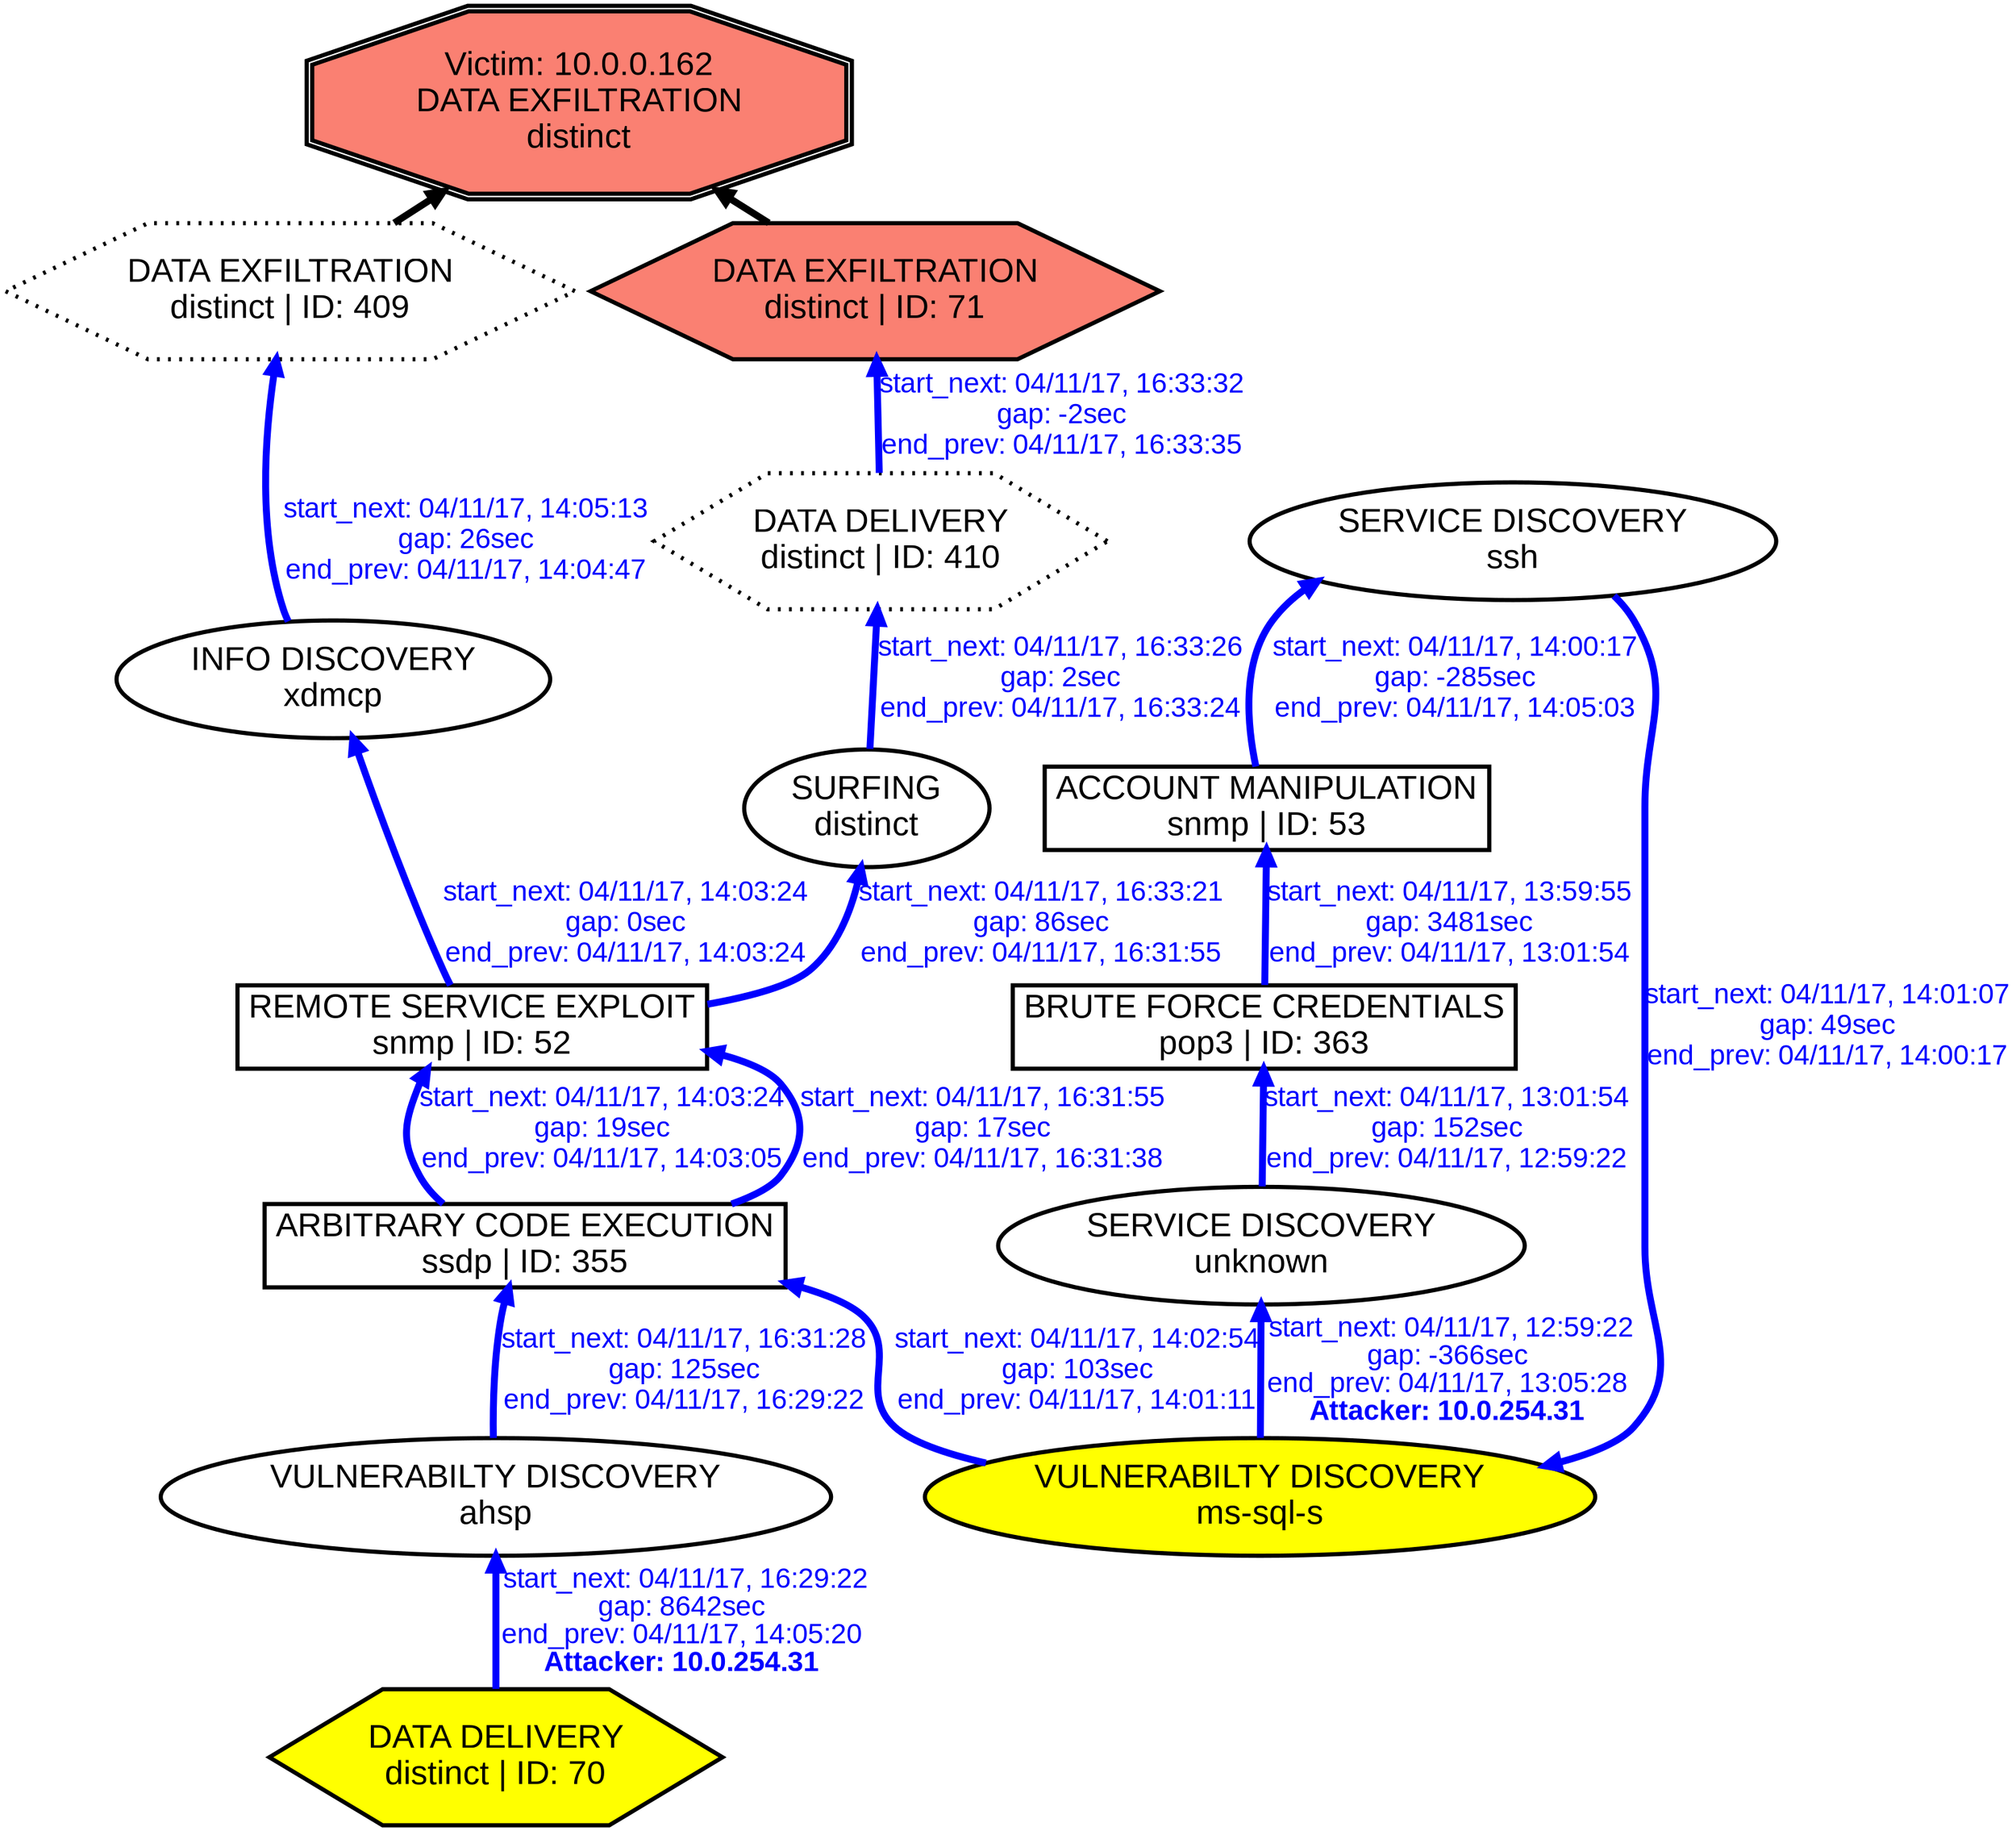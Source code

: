 digraph DATAEXFILTRATIONdistinct {
rankdir="BT"; 
 graph [ nodesep="0.1", ranksep="0.02"] 
 node [ fontname=Arial, fontsize=24,penwidth=3]; 
 edge [ fontname=Arial, fontsize=20,penwidth=5 ];
"Victim: 10.0.0.162
DATA EXFILTRATION
distinct" [shape=doubleoctagon, style=filled, fillcolor=salmon];
{ rank = max; "Victim: 10.0.0.162
DATA EXFILTRATION
distinct"}
"DATA EXFILTRATION
distinct | ID: 409" -> "Victim: 10.0.0.162
DATA EXFILTRATION
distinct"
"DATA EXFILTRATION
distinct | ID: 409" [style="filled,dotted", fillcolor= salmon]
"DATA EXFILTRATION
distinct | ID: 71" -> "Victim: 10.0.0.162
DATA EXFILTRATION
distinct"
"DATA EXFILTRATION
distinct | ID: 71" [style=filled, fillcolor= salmon]
{ rank=same; "DATA EXFILTRATION
distinct | ID: 409" "DATA EXFILTRATION
distinct | ID: 71"}
"VULNERABILTY DISCOVERY
ms-sql-s" [style=filled, fillcolor= yellow]
"VULNERABILTY DISCOVERY
ms-sql-s" -> "SERVICE DISCOVERY
unknown" [ color=blue] [label=<<font color="blue"> start_next: 04/11/17, 12:59:22<br/>gap: -366sec<br/>end_prev: 04/11/17, 13:05:28</font><br/><font color="blue"><b>Attacker: 10.0.254.31</b></font>>]
"SERVICE DISCOVERY
unknown" -> "BRUTE FORCE CREDENTIALS
pop3 | ID: 363" [ label="start_next: 04/11/17, 13:01:54
gap: 152sec
end_prev: 04/11/17, 12:59:22"][ fontcolor="blue" color=blue]
"BRUTE FORCE CREDENTIALS
pop3 | ID: 363" -> "ACCOUNT MANIPULATION
snmp | ID: 53" [ label="start_next: 04/11/17, 13:59:55
gap: 3481sec
end_prev: 04/11/17, 13:01:54"][ fontcolor="blue" color=blue]
"ACCOUNT MANIPULATION
snmp | ID: 53" -> "SERVICE DISCOVERY
ssh" [ label="start_next: 04/11/17, 14:00:17
gap: -285sec
end_prev: 04/11/17, 14:05:03"][ fontcolor="blue" color=blue]
"SERVICE DISCOVERY
ssh" -> "VULNERABILTY DISCOVERY
ms-sql-s" [ label="start_next: 04/11/17, 14:01:07
gap: 49sec
end_prev: 04/11/17, 14:00:17"][ fontcolor="blue" color=blue]
"VULNERABILTY DISCOVERY
ms-sql-s" -> "ARBITRARY CODE EXECUTION
ssdp | ID: 355" [ label="start_next: 04/11/17, 14:02:54
gap: 103sec
end_prev: 04/11/17, 14:01:11"][ fontcolor="blue" color=blue]
"ARBITRARY CODE EXECUTION
ssdp | ID: 355" -> "REMOTE SERVICE EXPLOIT
snmp | ID: 52" [ label="start_next: 04/11/17, 14:03:24
gap: 19sec
end_prev: 04/11/17, 14:03:05"][ fontcolor="blue" color=blue]
"REMOTE SERVICE EXPLOIT
snmp | ID: 52" -> "INFO DISCOVERY
xdmcp" [ label="start_next: 04/11/17, 14:03:24
gap: 0sec
end_prev: 04/11/17, 14:03:24"][ fontcolor="blue" color=blue]
"INFO DISCOVERY
xdmcp" -> "DATA EXFILTRATION
distinct | ID: 409" [ label="start_next: 04/11/17, 14:05:13
gap: 26sec
end_prev: 04/11/17, 14:04:47"][ fontcolor="blue" color=blue]
"DATA DELIVERY
distinct | ID: 70" [style=filled, fillcolor= yellow]
"DATA DELIVERY
distinct | ID: 70" -> "VULNERABILTY DISCOVERY
ahsp" [ color=blue] [label=<<font color="blue"> start_next: 04/11/17, 16:29:22<br/>gap: 8642sec<br/>end_prev: 04/11/17, 14:05:20</font><br/><font color="blue"><b>Attacker: 10.0.254.31</b></font>>]
"VULNERABILTY DISCOVERY
ahsp" -> "ARBITRARY CODE EXECUTION
ssdp | ID: 355" [ label="start_next: 04/11/17, 16:31:28
gap: 125sec
end_prev: 04/11/17, 16:29:22"][ fontcolor="blue" color=blue]
"ARBITRARY CODE EXECUTION
ssdp | ID: 355" -> "REMOTE SERVICE EXPLOIT
snmp | ID: 52" [ label="start_next: 04/11/17, 16:31:55
gap: 17sec
end_prev: 04/11/17, 16:31:38"][ fontcolor="blue" color=blue]
"REMOTE SERVICE EXPLOIT
snmp | ID: 52" -> "SURFING
distinct" [ label="start_next: 04/11/17, 16:33:21
gap: 86sec
end_prev: 04/11/17, 16:31:55"][ fontcolor="blue" color=blue]
"SURFING
distinct" -> "DATA DELIVERY
distinct | ID: 410" [ label="start_next: 04/11/17, 16:33:26
gap: 2sec
end_prev: 04/11/17, 16:33:24"][ fontcolor="blue" color=blue]
"DATA DELIVERY
distinct | ID: 410" -> "DATA EXFILTRATION
distinct | ID: 71" [ label="start_next: 04/11/17, 16:33:32
gap: -2sec
end_prev: 04/11/17, 16:33:35"][ fontcolor="blue" color=blue]
"VULNERABILTY DISCOVERY
ms-sql-s" [shape=oval]
"VULNERABILTY DISCOVERY
ms-sql-s" [tooltip="ET POLICY Suspicious inbound to MSSQL port 1433
ET POLICY Suspicious inbound to mSQL port 4333
ET POLICY Suspicious inbound to Oracle SQL port 1521
ET POLICY Suspicious inbound to PostgreSQL port 5432"]
"SERVICE DISCOVERY
unknown" [shape=oval]
"SERVICE DISCOVERY
unknown" [tooltip="ET SCAN Potential VNC Scan 5800-5820"]
"BRUTE FORCE CREDENTIALS
pop3 | ID: 363" [shape=box]
"BRUTE FORCE CREDENTIALS
pop3 | ID: 363" [tooltip="ET SCAN Rapid POP3 Connections - Possible Brute Force Attack"]
"ACCOUNT MANIPULATION
snmp | ID: 53" [shape=box]
"ACCOUNT MANIPULATION
snmp | ID: 53" [tooltip="GPL SNMP private access udp
GPL SNMP public access udp"]
"SERVICE DISCOVERY
ssh" [shape=oval]
"SERVICE DISCOVERY
ssh" [tooltip="ET SCAN Potential SSH Scan"]
"ARBITRARY CODE EXECUTION
ssdp | ID: 355" [shape=box]
"ARBITRARY CODE EXECUTION
ssdp | ID: 355" [tooltip="GPL MISC UPnP malformed advertisement"]
"REMOTE SERVICE EXPLOIT
snmp | ID: 52" [shape=box]
"REMOTE SERVICE EXPLOIT
snmp | ID: 52" [tooltip="ET SNMP Samsung Printer SNMP Hardcode RW Community String"]
"INFO DISCOVERY
xdmcp" [shape=oval]
"INFO DISCOVERY
xdmcp" [tooltip="GPL WEB_SERVER mod_gzip_status access
GPL RPC xdmcp info query"]
"DATA EXFILTRATION
distinct | ID: 409" [style="dotted", shape=hexagon]
"DATA EXFILTRATION
distinct | ID: 409" [tooltip="ET WEB_SPECIFIC_APPS PHP-CGI query string parameter vulnerability"]
"DATA DELIVERY
distinct | ID: 70" [shape=hexagon]
"DATA DELIVERY
distinct | ID: 70" [tooltip="ET WEB_SERVER PHP Possible php Remote File Inclusion Attempt
ET WEB_SERVER PHP tags in HTTP POST"]
"VULNERABILTY DISCOVERY
ahsp" [shape=oval]
"VULNERABILTY DISCOVERY
ahsp" [tooltip="ET POLICY Suspicious inbound to mSQL port 4333"]
"SURFING
distinct" [shape=oval]
"SURFING
distinct" [tooltip="ET WEB_SERVER WEB-PHP phpinfo access"]
"DATA DELIVERY
distinct | ID: 410" [style="dotted", shape=hexagon]
"DATA DELIVERY
distinct | ID: 410" [tooltip="ET WEB_SERVER PHP Possible php Remote File Inclusion Attempt
ET WEB_SERVER PHP tags in HTTP POST
GPL WEB_SERVER perl post attempt"]
"DATA EXFILTRATION
distinct | ID: 71" [shape=hexagon]
"DATA EXFILTRATION
distinct | ID: 71" [tooltip="ET WEB_SPECIFIC_APPS PHP-CGI query string parameter vulnerability"]
}
